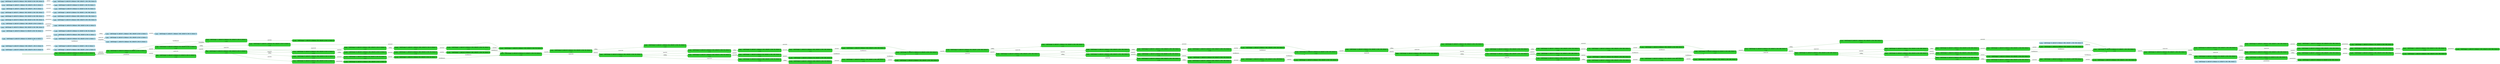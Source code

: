digraph g {

	rankdir="LR"

	__invisible__[shape="point", color="forestgreen"]
	c0q0[label=<<b>c<sub>0</sub>q<sub>0</sub> = AskChange=0, AskCof=0, Balance=0, CofLeft=6, Pot=0, Status=0</b><br/><br/><i>v=56</i>>, shape="box", style="rounded, filled", fillcolor="limegreen", color="forestgreen", penwidth=3] // Initial
	c3q3[label=<<b>c<sub>3</sub>q<sub>3</sub> = AskChange=0, AskCof=0, Balance=0, CofLeft=6, Pot=0, Status=1</b><br/><br/><i>v=56</i>>, shape="box", style="rounded, filled", fillcolor="limegreen", color="forestgreen"]
	c6q1[label=<<b>c<sub>6</sub>q<sub>1</sub> = AskChange=0, AskCof=0, Balance=0, CofLeft=6, Pot=0, Status=2</b><br/><br/><i>v=56</i>>, shape="box", style="rounded, filled", fillcolor="limegreen", color="forestgreen"]
	c9q2[label=<<b>c<sub>9</sub>q<sub>2</sub> = AskChange=0, AskCof=0, Balance=100, CofLeft=6, Pot=0, Status=1</b><br/><br/><i>v=55</i>>, shape="box", style="rounded, filled", fillcolor="limegreen", color="forestgreen"]
	c21q1[label=<<b>c<sub>21</sub>q<sub>1</sub> = AskChange=0, AskCof=0, Balance=100, CofLeft=6, Pot=0, Status=2</b><br/><br/><i>v=56</i>>, shape="box", style="rounded, filled", fillcolor="limegreen", color="forestgreen"]
	c126q0[label=<<b>c<sub>126</sub>q<sub>0</sub> = AskChange=0, AskCof=0, Balance=100, CofLeft=6, Pot=0, Status=0</b>>, shape="box", style="rounded, filled", fillcolor="limegreen", color="forestgreen"]
	c106q2[label=<<b>c<sub>106</sub>q<sub>2</sub> = AskChange=0, AskCof=1, Balance=100, CofLeft=6, Pot=0, Status=1</b><br/><br/><i>v=54</i>>, shape="box", style="rounded, filled", fillcolor="limegreen", color="forestgreen"]
	c107q2[label=<<b>c<sub>107</sub>q<sub>2</sub> = AskChange=1, AskCof=0, Balance=50, CofLeft=5, Pot=50, Status=1</b><br/><br/><i>v=53</i>>, shape="box", style="rounded, filled", fillcolor="limegreen", color="forestgreen"]
	c127q1[label=<<b>c<sub>127</sub>q<sub>1</sub> = AskChange=1, AskCof=0, Balance=50, CofLeft=5, Pot=50, Status=2</b>>, shape="box", style="rounded, filled", fillcolor="limegreen", color="forestgreen"]
	c36q3[label=<<b>c<sub>36</sub>q<sub>3</sub> = AskChange=0, AskCof=0, Balance=0, CofLeft=5, Pot=50, Status=1</b><br/><br/><i>v=56</i>>, shape="box", style="rounded, filled", fillcolor="limegreen", color="forestgreen"]
	c44q2[label=<<b>c<sub>44</sub>q<sub>2</sub> = AskChange=0, AskCof=0, Balance=100, CofLeft=5, Pot=50, Status=1</b><br/><br/><i>v=54</i>>, shape="box", style="rounded, filled", fillcolor="limegreen", color="forestgreen"]
	c48q2[label=<<b>c<sub>48</sub>q<sub>2</sub> = AskChange=0, AskCof=1, Balance=100, CofLeft=5, Pot=50, Status=1</b><br/><br/><i>v=53</i>>, shape="box", style="rounded, filled", fillcolor="limegreen", color="forestgreen"]
	c54q2[label=<<b>c<sub>54</sub>q<sub>2</sub> = AskChange=1, AskCof=0, Balance=50, CofLeft=4, Pot=100, Status=1</b><br/><br/><i>v=52</i>>, shape="box", style="rounded, filled", fillcolor="limegreen", color="forestgreen"]
	c110q1[label=<<b>c<sub>110</sub>q<sub>1</sub> = AskChange=1, AskCof=0, Balance=50, CofLeft=4, Pot=100, Status=2</b>>, shape="box", style="rounded, filled", fillcolor="limegreen", color="forestgreen"]
	c55q3[label=<<b>c<sub>55</sub>q<sub>3</sub> = AskChange=0, AskCof=0, Balance=0, CofLeft=4, Pot=100, Status=1</b><br/><br/><i>v=53</i>>, shape="box", style="rounded, filled", fillcolor="limegreen", color="forestgreen"]
	c56q2[label=<<b>c<sub>56</sub>q<sub>2</sub> = AskChange=0, AskCof=0, Balance=100, CofLeft=4, Pot=100, Status=1</b><br/><br/><i>v=51</i>>, shape="box", style="rounded, filled", fillcolor="limegreen", color="forestgreen"]
	c60q2[label=<<b>c<sub>60</sub>q<sub>2</sub> = AskChange=0, AskCof=1, Balance=100, CofLeft=4, Pot=100, Status=1</b><br/><br/><i>v=50</i>>, shape="box", style="rounded, filled", fillcolor="limegreen", color="forestgreen"]
	c66q2[label=<<b>c<sub>66</sub>q<sub>2</sub> = AskChange=1, AskCof=0, Balance=50, CofLeft=3, Pot=150, Status=1</b><br/><br/><i>v=49</i>>, shape="box", style="rounded, filled", fillcolor="limegreen", color="forestgreen"]
	c113q1[label=<<b>c<sub>113</sub>q<sub>1</sub> = AskChange=1, AskCof=0, Balance=50, CofLeft=3, Pot=150, Status=2</b>>, shape="box", style="rounded, filled", fillcolor="limegreen", color="forestgreen"]
	c67q3[label=<<b>c<sub>67</sub>q<sub>3</sub> = AskChange=0, AskCof=0, Balance=0, CofLeft=3, Pot=150, Status=1</b><br/><br/><i>v=50</i>>, shape="box", style="rounded, filled", fillcolor="limegreen", color="forestgreen"]
	c68q2[label=<<b>c<sub>68</sub>q<sub>2</sub> = AskChange=0, AskCof=0, Balance=100, CofLeft=3, Pot=150, Status=1</b><br/><br/><i>v=48</i>>, shape="box", style="rounded, filled", fillcolor="limegreen", color="forestgreen"]
	c72q2[label=<<b>c<sub>72</sub>q<sub>2</sub> = AskChange=0, AskCof=1, Balance=100, CofLeft=3, Pot=150, Status=1</b><br/><br/><i>v=47</i>>, shape="box", style="rounded, filled", fillcolor="limegreen", color="forestgreen"]
	c78q2[label=<<b>c<sub>78</sub>q<sub>2</sub> = AskChange=1, AskCof=0, Balance=50, CofLeft=2, Pot=200, Status=1</b><br/><br/><i>v=46</i>>, shape="box", style="rounded, filled", fillcolor="limegreen", color="forestgreen"]
	c116q1[label=<<b>c<sub>116</sub>q<sub>1</sub> = AskChange=1, AskCof=0, Balance=50, CofLeft=2, Pot=200, Status=2</b>>, shape="box", style="rounded, filled", fillcolor="limegreen", color="forestgreen"]
	c79q3[label=<<b>c<sub>79</sub>q<sub>3</sub> = AskChange=0, AskCof=0, Balance=0, CofLeft=2, Pot=200, Status=1</b><br/><br/><i>v=47</i>>, shape="box", style="rounded, filled", fillcolor="limegreen", color="forestgreen"]
	c80q2[label=<<b>c<sub>80</sub>q<sub>2</sub> = AskChange=0, AskCof=0, Balance=100, CofLeft=2, Pot=200, Status=1</b><br/><br/><i>v=45</i>>, shape="box", style="rounded, filled", fillcolor="limegreen", color="forestgreen"]
	c84q2[label=<<b>c<sub>84</sub>q<sub>2</sub> = AskChange=0, AskCof=1, Balance=100, CofLeft=2, Pot=200, Status=1</b><br/><br/><i>v=44</i>>, shape="box", style="rounded, filled", fillcolor="limegreen", color="forestgreen"]
	c90q2[label=<<b>c<sub>90</sub>q<sub>2</sub> = AskChange=1, AskCof=0, Balance=50, CofLeft=1, Pot=250, Status=1</b><br/><br/><i>v=43</i>>, shape="box", style="rounded, filled", fillcolor="limegreen", color="forestgreen"]
	c119q1[label=<<b>c<sub>119</sub>q<sub>1</sub> = AskChange=1, AskCof=0, Balance=50, CofLeft=1, Pot=250, Status=2</b>>, shape="box", style="rounded, filled", fillcolor="limegreen", color="forestgreen"]
	c42q3[label=<<b>c<sub>42</sub>q<sub>3</sub> = AskChange=0, AskCof=0, Balance=0, CofLeft=1, Pot=250, Status=1</b><br/><br/><i>v=44</i>>, shape="box", style="rounded, filled", fillcolor="limegreen", color="forestgreen"]
	c91q2[label=<<b>c<sub>91</sub>q<sub>2</sub> = AskChange=0, AskCof=0, Balance=100, CofLeft=1, Pot=250, Status=1</b><br/><br/><i>v=42</i>>, shape="box", style="rounded, filled", fillcolor="limegreen", color="forestgreen"]
	c95q2[label=<<b>c<sub>95</sub>q<sub>2</sub> = AskChange=0, AskCof=1, Balance=100, CofLeft=1, Pot=250, Status=1</b><br/><br/><i>v=41</i>>, shape="box", style="rounded, filled", fillcolor="limegreen", color="forestgreen"]
	c101q1[label=<<b>c<sub>101</sub>q<sub>1</sub> = AskChange=1, AskCof=0, Balance=50, CofLeft=0, Pot=300, Status=2</b><br/><br/><i>v=40</i>>, shape="box", style="rounded, filled", fillcolor="limegreen", color="forestgreen"]
	c122q4[label=<<b>c<sub>122</sub>q<sub>4</sub> = AskChange=1, AskCof=0, Balance=50, CofLeft=0, Pot=300, Status=0</b>>, shape="box", style="rounded, filled", fillcolor="limegreen", color="forestgreen"]
	c96q2[label=<<b>c<sub>96</sub>q<sub>2</sub> = AskChange=0, AskCof=0, Balance=200, CofLeft=1, Pot=250, Status=1</b><br/><br/><i>v=40</i>>, shape="box", style="rounded, filled", fillcolor="limegreen", color="forestgreen"]
	c98q2[label=<<b>c<sub>98</sub>q<sub>2</sub> = AskChange=0, AskCof=1, Balance=200, CofLeft=1, Pot=250, Status=1</b><br/><br/><i>v=39</i>>, shape="box", style="rounded, filled", fillcolor="limegreen", color="forestgreen"]
	c99q1[label=<<b>c<sub>99</sub>q<sub>1</sub> = AskChange=1, AskCof=0, Balance=150, CofLeft=0, Pot=300, Status=2</b><br/><br/><i>v=38</i>>, shape="box", style="rounded, filled", fillcolor="limegreen", color="forestgreen"]
	c120q4[label=<<b>c<sub>120</sub>q<sub>4</sub> = AskChange=1, AskCof=0, Balance=150, CofLeft=0, Pot=300, Status=0</b>>, shape="box", style="rounded, filled", fillcolor="limegreen", color="forestgreen"]
	c94q2[label=<<b>c<sub>94</sub>q<sub>2</sub> = AskChange=0, AskCof=0, Balance=150, CofLeft=1, Pot=250, Status=1</b><br/><br/><i>v=41</i>>, shape="box", style="rounded, filled", fillcolor="limegreen", color="forestgreen"]
	c97q2[label=<<b>c<sub>97</sub>q<sub>2</sub> = AskChange=0, AskCof=1, Balance=150, CofLeft=1, Pot=250, Status=1</b><br/><br/><i>v=40</i>>, shape="box", style="rounded, filled", fillcolor="limegreen", color="forestgreen"]
	c100q1[label=<<b>c<sub>100</sub>q<sub>1</sub> = AskChange=1, AskCof=0, Balance=100, CofLeft=0, Pot=300, Status=2</b><br/><br/><i>v=39</i>>, shape="box", style="rounded, filled", fillcolor="limegreen", color="forestgreen"]
	c121q4[label=<<b>c<sub>121</sub>q<sub>4</sub> = AskChange=1, AskCof=0, Balance=100, CofLeft=0, Pot=300, Status=0</b>>, shape="box", style="rounded, filled", fillcolor="limegreen", color="forestgreen"]
	c92q2[label=<<b>c<sub>92</sub>q<sub>2</sub> = AskChange=0, AskCof=0, Balance=50, CofLeft=1, Pot=250, Status=1</b><br/><br/><i>v=43</i>>, shape="box", style="rounded, filled", fillcolor="limegreen", color="forestgreen"]
	c93q2[label=<<b>c<sub>93</sub>q<sub>2</sub> = AskChange=0, AskCof=1, Balance=50, CofLeft=1, Pot=250, Status=1</b><br/><br/><i>v=42</i>>, shape="box", style="rounded, filled", fillcolor="limegreen", color="forestgreen"]
	c8q1[label=<<b>c<sub>8</sub>q<sub>1</sub> = AskChange=0, AskCof=0, Balance=0, CofLeft=0, Pot=300, Status=2</b><br/><br/><i>v=41</i>>, shape="box", style="rounded, filled", fillcolor="limegreen", color="forestgreen"]
	c16q4[label=<<b>c<sub>16</sub>q<sub>4</sub> = AskChange=0, AskCof=0, Balance=0, CofLeft=0, Pot=300, Status=0</b>>, shape="box", style="rounded, filled", fillcolor="limegreen", color="forestgreen"]
	c85q2[label=<<b>c<sub>85</sub>q<sub>2</sub> = AskChange=0, AskCof=0, Balance=200, CofLeft=2, Pot=200, Status=1</b><br/><br/><i>v=43</i>>, shape="box", style="rounded, filled", fillcolor="limegreen", color="forestgreen"]
	c87q2[label=<<b>c<sub>87</sub>q<sub>2</sub> = AskChange=0, AskCof=1, Balance=200, CofLeft=2, Pot=200, Status=1</b><br/><br/><i>v=42</i>>, shape="box", style="rounded, filled", fillcolor="limegreen", color="forestgreen"]
	c88q2[label=<<b>c<sub>88</sub>q<sub>2</sub> = AskChange=1, AskCof=0, Balance=150, CofLeft=1, Pot=250, Status=1</b><br/><br/><i>v=41</i>>, shape="box", style="rounded, filled", fillcolor="limegreen", color="forestgreen"]
	c117q1[label=<<b>c<sub>117</sub>q<sub>1</sub> = AskChange=1, AskCof=0, Balance=150, CofLeft=1, Pot=250, Status=2</b>>, shape="box", style="rounded, filled", fillcolor="limegreen", color="forestgreen"]
	c83q2[label=<<b>c<sub>83</sub>q<sub>2</sub> = AskChange=0, AskCof=0, Balance=150, CofLeft=2, Pot=200, Status=1</b><br/><br/><i>v=44</i>>, shape="box", style="rounded, filled", fillcolor="limegreen", color="forestgreen"]
	c86q2[label=<<b>c<sub>86</sub>q<sub>2</sub> = AskChange=0, AskCof=1, Balance=150, CofLeft=2, Pot=200, Status=1</b><br/><br/><i>v=43</i>>, shape="box", style="rounded, filled", fillcolor="limegreen", color="forestgreen"]
	c89q2[label=<<b>c<sub>89</sub>q<sub>2</sub> = AskChange=1, AskCof=0, Balance=100, CofLeft=1, Pot=250, Status=1</b><br/><br/><i>v=42</i>>, shape="box", style="rounded, filled", fillcolor="limegreen", color="forestgreen"]
	c118q1[label=<<b>c<sub>118</sub>q<sub>1</sub> = AskChange=1, AskCof=0, Balance=100, CofLeft=1, Pot=250, Status=2</b>>, shape="box", style="rounded, filled", fillcolor="limegreen", color="forestgreen"]
	c81q2[label=<<b>c<sub>81</sub>q<sub>2</sub> = AskChange=0, AskCof=0, Balance=50, CofLeft=2, Pot=200, Status=1</b><br/><br/><i>v=46</i>>, shape="box", style="rounded, filled", fillcolor="limegreen", color="forestgreen"]
	c82q2[label=<<b>c<sub>82</sub>q<sub>2</sub> = AskChange=0, AskCof=1, Balance=50, CofLeft=2, Pot=200, Status=1</b><br/><br/><i>v=45</i>>, shape="box", style="rounded, filled", fillcolor="limegreen", color="forestgreen"]
	c73q2[label=<<b>c<sub>73</sub>q<sub>2</sub> = AskChange=0, AskCof=0, Balance=200, CofLeft=3, Pot=150, Status=1</b><br/><br/><i>v=46</i>>, shape="box", style="rounded, filled", fillcolor="limegreen", color="forestgreen"]
	c75q2[label=<<b>c<sub>75</sub>q<sub>2</sub> = AskChange=0, AskCof=1, Balance=200, CofLeft=3, Pot=150, Status=1</b><br/><br/><i>v=45</i>>, shape="box", style="rounded, filled", fillcolor="limegreen", color="forestgreen"]
	c76q2[label=<<b>c<sub>76</sub>q<sub>2</sub> = AskChange=1, AskCof=0, Balance=150, CofLeft=2, Pot=200, Status=1</b><br/><br/><i>v=44</i>>, shape="box", style="rounded, filled", fillcolor="limegreen", color="forestgreen"]
	c114q1[label=<<b>c<sub>114</sub>q<sub>1</sub> = AskChange=1, AskCof=0, Balance=150, CofLeft=2, Pot=200, Status=2</b>>, shape="box", style="rounded, filled", fillcolor="limegreen", color="forestgreen"]
	c71q2[label=<<b>c<sub>71</sub>q<sub>2</sub> = AskChange=0, AskCof=0, Balance=150, CofLeft=3, Pot=150, Status=1</b><br/><br/><i>v=47</i>>, shape="box", style="rounded, filled", fillcolor="limegreen", color="forestgreen"]
	c74q2[label=<<b>c<sub>74</sub>q<sub>2</sub> = AskChange=0, AskCof=1, Balance=150, CofLeft=3, Pot=150, Status=1</b><br/><br/><i>v=46</i>>, shape="box", style="rounded, filled", fillcolor="limegreen", color="forestgreen"]
	c77q2[label=<<b>c<sub>77</sub>q<sub>2</sub> = AskChange=1, AskCof=0, Balance=100, CofLeft=2, Pot=200, Status=1</b><br/><br/><i>v=45</i>>, shape="box", style="rounded, filled", fillcolor="limegreen", color="forestgreen"]
	c115q1[label=<<b>c<sub>115</sub>q<sub>1</sub> = AskChange=1, AskCof=0, Balance=100, CofLeft=2, Pot=200, Status=2</b>>, shape="box", style="rounded, filled", fillcolor="limegreen", color="forestgreen"]
	c69q2[label=<<b>c<sub>69</sub>q<sub>2</sub> = AskChange=0, AskCof=0, Balance=50, CofLeft=3, Pot=150, Status=1</b><br/><br/><i>v=49</i>>, shape="box", style="rounded, filled", fillcolor="limegreen", color="forestgreen"]
	c70q2[label=<<b>c<sub>70</sub>q<sub>2</sub> = AskChange=0, AskCof=1, Balance=50, CofLeft=3, Pot=150, Status=1</b><br/><br/><i>v=48</i>>, shape="box", style="rounded, filled", fillcolor="limegreen", color="forestgreen"]
	c61q2[label=<<b>c<sub>61</sub>q<sub>2</sub> = AskChange=0, AskCof=0, Balance=200, CofLeft=4, Pot=100, Status=1</b><br/><br/><i>v=49</i>>, shape="box", style="rounded, filled", fillcolor="limegreen", color="forestgreen"]
	c63q2[label=<<b>c<sub>63</sub>q<sub>2</sub> = AskChange=0, AskCof=1, Balance=200, CofLeft=4, Pot=100, Status=1</b><br/><br/><i>v=48</i>>, shape="box", style="rounded, filled", fillcolor="limegreen", color="forestgreen"]
	c64q2[label=<<b>c<sub>64</sub>q<sub>2</sub> = AskChange=1, AskCof=0, Balance=150, CofLeft=3, Pot=150, Status=1</b><br/><br/><i>v=47</i>>, shape="box", style="rounded, filled", fillcolor="limegreen", color="forestgreen"]
	c111q1[label=<<b>c<sub>111</sub>q<sub>1</sub> = AskChange=1, AskCof=0, Balance=150, CofLeft=3, Pot=150, Status=2</b>>, shape="box", style="rounded, filled", fillcolor="limegreen", color="forestgreen"]
	c59q2[label=<<b>c<sub>59</sub>q<sub>2</sub> = AskChange=0, AskCof=0, Balance=150, CofLeft=4, Pot=100, Status=1</b><br/><br/><i>v=50</i>>, shape="box", style="rounded, filled", fillcolor="limegreen", color="forestgreen"]
	c62q2[label=<<b>c<sub>62</sub>q<sub>2</sub> = AskChange=0, AskCof=1, Balance=150, CofLeft=4, Pot=100, Status=1</b><br/><br/><i>v=49</i>>, shape="box", style="rounded, filled", fillcolor="limegreen", color="forestgreen"]
	c65q2[label=<<b>c<sub>65</sub>q<sub>2</sub> = AskChange=1, AskCof=0, Balance=100, CofLeft=3, Pot=150, Status=1</b><br/><br/><i>v=48</i>>, shape="box", style="rounded, filled", fillcolor="limegreen", color="forestgreen"]
	c112q1[label=<<b>c<sub>112</sub>q<sub>1</sub> = AskChange=1, AskCof=0, Balance=100, CofLeft=3, Pot=150, Status=2</b>>, shape="box", style="rounded, filled", fillcolor="limegreen", color="forestgreen"]
	c57q2[label=<<b>c<sub>57</sub>q<sub>2</sub> = AskChange=0, AskCof=0, Balance=50, CofLeft=4, Pot=100, Status=1</b><br/><br/><i>v=52</i>>, shape="box", style="rounded, filled", fillcolor="limegreen", color="forestgreen"]
	c58q2[label=<<b>c<sub>58</sub>q<sub>2</sub> = AskChange=0, AskCof=1, Balance=50, CofLeft=4, Pot=100, Status=1</b><br/><br/><i>v=51</i>>, shape="box", style="rounded, filled", fillcolor="limegreen", color="forestgreen"]
	c49q2[label=<<b>c<sub>49</sub>q<sub>2</sub> = AskChange=0, AskCof=0, Balance=200, CofLeft=5, Pot=50, Status=1</b><br/><br/><i>v=52</i>>, shape="box", style="rounded, filled", fillcolor="limegreen", color="forestgreen"]
	c51q2[label=<<b>c<sub>51</sub>q<sub>2</sub> = AskChange=0, AskCof=1, Balance=200, CofLeft=5, Pot=50, Status=1</b><br/><br/><i>v=51</i>>, shape="box", style="rounded, filled", fillcolor="limegreen", color="forestgreen"]
	c52q2[label=<<b>c<sub>52</sub>q<sub>2</sub> = AskChange=1, AskCof=0, Balance=150, CofLeft=4, Pot=100, Status=1</b><br/><br/><i>v=50</i>>, shape="box", style="rounded, filled", fillcolor="limegreen", color="forestgreen"]
	c108q1[label=<<b>c<sub>108</sub>q<sub>1</sub> = AskChange=1, AskCof=0, Balance=150, CofLeft=4, Pot=100, Status=2</b>>, shape="box", style="rounded, filled", fillcolor="limegreen", color="forestgreen"]
	c47q2[label=<<b>c<sub>47</sub>q<sub>2</sub> = AskChange=0, AskCof=0, Balance=150, CofLeft=5, Pot=50, Status=1</b><br/><br/><i>v=53</i>>, shape="box", style="rounded, filled", fillcolor="limegreen", color="forestgreen"]
	c50q2[label=<<b>c<sub>50</sub>q<sub>2</sub> = AskChange=0, AskCof=1, Balance=150, CofLeft=5, Pot=50, Status=1</b><br/><br/><i>v=52</i>>, shape="box", style="rounded, filled", fillcolor="limegreen", color="forestgreen"]
	c53q2[label=<<b>c<sub>53</sub>q<sub>2</sub> = AskChange=1, AskCof=0, Balance=100, CofLeft=4, Pot=100, Status=1</b><br/><br/><i>v=51</i>>, shape="box", style="rounded, filled", fillcolor="limegreen", color="forestgreen"]
	c109q1[label=<<b>c<sub>109</sub>q<sub>1</sub> = AskChange=1, AskCof=0, Balance=100, CofLeft=4, Pot=100, Status=2</b>>, shape="box", style="rounded, filled", fillcolor="limegreen", color="forestgreen"]
	c45q2[label=<<b>c<sub>45</sub>q<sub>2</sub> = AskChange=0, AskCof=0, Balance=50, CofLeft=5, Pot=50, Status=1</b><br/><br/><i>v=55</i>>, shape="box", style="rounded, filled", fillcolor="limegreen", color="forestgreen"]
	c46q2[label=<<b>c<sub>46</sub>q<sub>2</sub> = AskChange=0, AskCof=1, Balance=50, CofLeft=5, Pot=50, Status=1</b><br/><br/><i>v=54</i>>, shape="box", style="rounded, filled", fillcolor="limegreen", color="forestgreen"]
	c29q2[label=<<b>c<sub>29</sub>q<sub>2</sub> = AskChange=0, AskCof=0, Balance=200, CofLeft=6, Pot=0, Status=1</b><br/><br/><i>v=56</i>>, shape="box", style="rounded, filled", fillcolor="limegreen", color="forestgreen"]
	c102q2[label=<<b>c<sub>102</sub>q<sub>2</sub> = AskChange=0, AskCof=1, Balance=200, CofLeft=6, Pot=0, Status=1</b><br/><br/><i>v=55</i>>, shape="box", style="rounded, filled", fillcolor="limegreen", color="forestgreen"]
	c103q2[label=<<b>c<sub>103</sub>q<sub>2</sub> = AskChange=1, AskCof=0, Balance=150, CofLeft=5, Pot=50, Status=1</b><br/><br/><i>v=54</i>>, shape="box", style="rounded, filled", fillcolor="limegreen", color="forestgreen"]
	c123q1[label=<<b>c<sub>123</sub>q<sub>1</sub> = AskChange=1, AskCof=0, Balance=150, CofLeft=5, Pot=50, Status=2</b>>, shape="box", style="rounded, filled", fillcolor="limegreen", color="forestgreen"]
	c27q2[label=<<b>c<sub>27</sub>q<sub>2</sub> = AskChange=0, AskCof=0, Balance=150, CofLeft=6, Pot=0, Status=1</b><br/><br/><i>v=56</i>>, shape="box", style="rounded, filled", fillcolor="limegreen", color="forestgreen"]
	c104q2[label=<<b>c<sub>104</sub>q<sub>2</sub> = AskChange=0, AskCof=1, Balance=150, CofLeft=6, Pot=0, Status=1</b><br/><br/><i>v=55</i>>, shape="box", style="rounded, filled", fillcolor="limegreen", color="forestgreen"]
	c105q2[label=<<b>c<sub>105</sub>q<sub>2</sub> = AskChange=1, AskCof=0, Balance=100, CofLeft=5, Pot=50, Status=1</b><br/><br/><i>v=54</i>>, shape="box", style="rounded, filled", fillcolor="limegreen", color="forestgreen"]
	c124q1[label=<<b>c<sub>124</sub>q<sub>1</sub> = AskChange=1, AskCof=0, Balance=100, CofLeft=5, Pot=50, Status=2</b>>, shape="box", style="rounded, filled", fillcolor="limegreen", color="forestgreen"]
	c12q2[label=<<b>c<sub>12</sub>q<sub>2</sub> = AskChange=0, AskCof=0, Balance=50, CofLeft=6, Pot=0, Status=1</b><br/><br/><i>v=56</i>>, shape="box", style="rounded, filled", fillcolor="limegreen", color="forestgreen"]
	c25q2[label=<<b>c<sub>25</sub>q<sub>2</sub> = AskChange=1, AskCof=0, Balance=50, CofLeft=6, Pot=0, Status=1</b><br/><br/><i>v=56</i>>, shape="box", style="rounded, filled", fillcolor="limegreen", color="forestgreen"]
	c125q1[label=<<b>c<sub>125</sub>q<sub>1</sub> = AskChange=1, AskCof=0, Balance=50, CofLeft=6, Pot=0, Status=2</b>>, shape="box", style="rounded, filled", fillcolor="limegreen", color="forestgreen"]
	c26q2[label=<<b>c<sub>26</sub>q<sub>2</sub> = AskChange=0, AskCof=1, Balance=50, CofLeft=6, Pot=0, Status=1</b><br/><br/><i>v=56</i>>, shape="box", style="rounded, filled", fillcolor="limegreen", color="forestgreen"]
	c1q0[label=<<b>c<sub>1</sub>q<sub>0</sub> = AskChange=1, AskCof=0, Balance=200, CofLeft=0, Pot=0, Status=0</b>>, shape="box", style="rounded, filled, dashed", fillcolor="lightblue2", color="deepskyblue4"]
	c2q0[label=<<b>c<sub>2</sub>q<sub>0</sub> = AskChange=1, AskCof=0, Balance=200, CofLeft=1, Pot=0, Status=0</b>>, shape="box", style="rounded, filled, dashed", fillcolor="lightblue2", color="deepskyblue4"]
	c4q0[label=<<b>c<sub>4</sub>q<sub>0</sub> = AskChange=0, AskCof=0, Balance=100, CofLeft=1, Pot=0, Status=0</b>>, shape="box", style="rounded, filled, dashed", fillcolor="lightblue2", color="deepskyblue4"]
	c5q3[label=<<b>c<sub>5</sub>q<sub>3</sub> = AskChange=0, AskCof=0, Balance=0, CofLeft=1, Pot=0, Status=1</b>>, shape="box", style="rounded, filled, dashed", fillcolor="lightblue2", color="deepskyblue4"]
	c7q3[label=<<b>c<sub>7</sub>q<sub>3</sub> = AskChange=0, AskCof=0, Balance=0, CofLeft=0, Pot=300, Status=1</b>>, shape="box", style="rounded, filled, dashed", fillcolor="lightblue2", color="deepskyblue4"]
	c10q3[label=<<b>c<sub>10</sub>q<sub>3</sub> = AskChange=0, AskCof=0, Balance=0, CofLeft=0, Pot=0, Status=1</b>>, shape="box", style="rounded, filled, dashed", fillcolor="lightblue2", color="deepskyblue4"]
	c11q2[label=<<b>c<sub>11</sub>q<sub>2</sub> = AskChange=0, AskCof=0, Balance=100, CofLeft=0, Pot=0, Status=1</b>>, shape="box", style="rounded, filled, dashed", fillcolor="lightblue2", color="deepskyblue4"]
	c13q2[label=<<b>c<sub>13</sub>q<sub>2</sub> = AskChange=0, AskCof=0, Balance=50, CofLeft=0, Pot=0, Status=1</b>>, shape="box", style="rounded, filled, dashed", fillcolor="lightblue2", color="deepskyblue4"]
	c14q3[label=<<b>c<sub>14</sub>q<sub>3</sub> = AskChange=0, AskCof=0, Balance=0, CofLeft=0, Pot=50, Status=1</b>>, shape="box", style="rounded, filled, dashed", fillcolor="lightblue2", color="deepskyblue4"]
	c15q0[label=<<b>c<sub>15</sub>q<sub>0</sub> = AskChange=0, AskCof=0, Balance=0, CofLeft=0, Pot=50, Status=0</b>>, shape="box", style="rounded, filled, dashed", fillcolor="lightblue2", color="deepskyblue4"]
	c17q1[label=<<b>c<sub>17</sub>q<sub>1</sub> = AskChange=0, AskCof=0, Balance=100, CofLeft=0, Pot=0, Status=2</b>>, shape="box", style="rounded, filled, dashed", fillcolor="lightblue2", color="deepskyblue4"]
	c18q0[label=<<b>c<sub>18</sub>q<sub>0</sub> = AskChange=0, AskCof=0, Balance=100, CofLeft=0, Pot=0, Status=0</b>>, shape="box", style="rounded, filled, dashed", fillcolor="lightblue2", color="deepskyblue4"]
	c19q1[label=<<b>c<sub>19</sub>q<sub>1</sub> = AskChange=0, AskCof=0, Balance=200, CofLeft=0, Pot=250, Status=2</b>>, shape="box", style="rounded, filled, dashed", fillcolor="lightblue2", color="deepskyblue4"]
	c20q4[label=<<b>c<sub>20</sub>q<sub>4</sub> = AskChange=0, AskCof=0, Balance=200, CofLeft=0, Pot=250, Status=0</b>>, shape="box", style="rounded, filled, dashed", fillcolor="lightblue2", color="deepskyblue4"]
	c22q2[label=<<b>c<sub>22</sub>q<sub>2</sub> = AskChange=0, AskCof=1, Balance=100, CofLeft=0, Pot=0, Status=1</b>>, shape="box", style="rounded, filled, dashed", fillcolor="lightblue2", color="deepskyblue4"]
	c23q1[label=<<b>c<sub>23</sub>q<sub>1</sub> = AskChange=0, AskCof=1, Balance=100, CofLeft=0, Pot=0, Status=2</b>>, shape="box", style="rounded, filled, dashed", fillcolor="lightblue2", color="deepskyblue4"]
	c24q2[label=<<b>c<sub>24</sub>q<sub>2</sub> = AskChange=1, AskCof=0, Balance=50, CofLeft=0, Pot=0, Status=1</b>>, shape="box", style="rounded, filled, dashed", fillcolor="lightblue2", color="deepskyblue4"]
	c28q2[label=<<b>c<sub>28</sub>q<sub>2</sub> = AskChange=0, AskCof=0, Balance=150, CofLeft=0, Pot=0, Status=1</b>>, shape="box", style="rounded, filled, dashed", fillcolor="lightblue2", color="deepskyblue4"]
	c30q2[label=<<b>c<sub>30</sub>q<sub>2</sub> = AskChange=0, AskCof=0, Balance=150, CofLeft=0, Pot=300, Status=1</b>>, shape="box", style="rounded, filled, dashed", fillcolor="lightblue2", color="deepskyblue4"]
	c31q2[label=<<b>c<sub>31</sub>q<sub>2</sub> = AskChange=0, AskCof=0, Balance=200, CofLeft=0, Pot=300, Status=1</b>>, shape="box", style="rounded, filled, dashed", fillcolor="lightblue2", color="deepskyblue4"]
	c32q2[label=<<b>c<sub>32</sub>q<sub>2</sub> = AskChange=0, AskCof=1, Balance=100, CofLeft=2, Pot=250, Status=1</b>>, shape="box", style="rounded, filled, dashed", fillcolor="lightblue2", color="deepskyblue4"]
	c33q2[label=<<b>c<sub>33</sub>q<sub>2</sub> = AskChange=1, AskCof=0, Balance=50, CofLeft=1, Pot=300, Status=1</b>>, shape="box", style="rounded, filled, dashed", fillcolor="lightblue2", color="deepskyblue4"]
	c34q2[label=<<b>c<sub>34</sub>q<sub>2</sub> = AskChange=0, AskCof=1, Balance=50, CofLeft=1, Pot=0, Status=1</b>>, shape="box", style="rounded, filled, dashed", fillcolor="lightblue2", color="deepskyblue4"]
	c35q1[label=<<b>c<sub>35</sub>q<sub>1</sub> = AskChange=0, AskCof=0, Balance=0, CofLeft=0, Pot=50, Status=2</b>>, shape="box", style="rounded, filled, dashed", fillcolor="lightblue2", color="deepskyblue4"]
	c37q2[label=<<b>c<sub>37</sub>q<sub>2</sub> = AskChange=0, AskCof=1, Balance=50, CofLeft=2, Pot=0, Status=1</b>>, shape="box", style="rounded, filled, dashed", fillcolor="lightblue2", color="deepskyblue4"]
	c38q3[label=<<b>c<sub>38</sub>q<sub>3</sub> = AskChange=0, AskCof=0, Balance=0, CofLeft=1, Pot=50, Status=1</b>>, shape="box", style="rounded, filled, dashed", fillcolor="lightblue2", color="deepskyblue4"]
	c39q4[label=<<b>c<sub>39</sub>q<sub>4</sub> = AskChange=0, AskCof=0, Balance=100, CofLeft=0, Pot=250, Status=0</b>>, shape="box", style="rounded, filled, dashed", fillcolor="lightblue2", color="deepskyblue4"]
	c40q4[label=<<b>c<sub>40</sub>q<sub>4</sub> = AskChange=0, AskCof=0, Balance=100, CofLeft=1, Pot=250, Status=0</b>>, shape="box", style="rounded, filled, dashed", fillcolor="lightblue2", color="deepskyblue4"]
	c41q4[label=<<b>c<sub>41</sub>q<sub>4</sub> = AskChange=0, AskCof=0, Balance=200, CofLeft=1, Pot=250, Status=0</b>>, shape="box", style="rounded, filled, dashed", fillcolor="lightblue2", color="deepskyblue4"]
	c43q4[label=<<b>c<sub>43</sub>q<sub>4</sub> = AskChange=0, AskCof=0, Balance=100, CofLeft=0, Pot=300, Status=0</b>>, shape="box", style="rounded, filled, dashed", fillcolor="lightblue2", color="deepskyblue4"]

	__invisible__ -> c0q0[penwidth=3, color="forestgreen"]
	c0q0 -> c3q3[label=<powerUp>, color="forestgreen"]
	c3q3 -> c6q1[label=<autoOut>, color="forestgreen"]
	c6q1 -> c0q0[label=<powerDown>, color="forestgreen"]
	c3q3 -> c9q2[label=<insert100>, color="forestgreen"]
	c9q2 -> c21q1[label=<autoOut>, color="forestgreen"]
	c21q1 -> c126q0[label=<powerDown>, color="forestgreen"]
	c9q2 -> c106q2[label=<cofReq>, color="forestgreen"]
	c106q2 -> c107q2[label=<serveCof>, color="forestgreen"]
	c107q2 -> c127q1[label=<autoOut>, color="forestgreen"]
	c107q2 -> c36q3[label=<backBalance>, color="forestgreen"]
	c36q3 -> c44q2[label=<insert100>, color="forestgreen"]
	c44q2 -> c48q2[label=<cofReq>, color="forestgreen"]
	c48q2 -> c54q2[label=<serveCof>, color="forestgreen"]
	c54q2 -> c110q1[label=<autoOut>, color="forestgreen"]
	c54q2 -> c55q3[label=<backBalance>, color="forestgreen"]
	c55q3 -> c56q2[label=<insert100>, color="forestgreen"]
	c56q2 -> c60q2[label=<cofReq>, color="forestgreen"]
	c60q2 -> c66q2[label=<serveCof>, color="forestgreen"]
	c66q2 -> c113q1[label=<autoOut>, color="forestgreen"]
	c66q2 -> c67q3[label=<backBalance>, color="forestgreen"]
	c67q3 -> c68q2[label=<insert100>, color="forestgreen"]
	c68q2 -> c72q2[label=<cofReq>, color="forestgreen"]
	c72q2 -> c78q2[label=<serveCof>, color="forestgreen"]
	c78q2 -> c116q1[label=<autoOut>, color="forestgreen"]
	c78q2 -> c79q3[label=<backBalance>, color="forestgreen"]
	c79q3 -> c80q2[label=<insert100>, color="forestgreen"]
	c80q2 -> c84q2[label=<cofReq>, color="forestgreen"]
	c84q2 -> c90q2[label=<serveCof>, color="forestgreen"]
	c90q2 -> c119q1[label=<autoOut>, color="forestgreen"]
	c90q2 -> c42q3[label=<backBalance>, color="forestgreen"]
	c42q3 -> c91q2[label=<insert100>, color="forestgreen"]
	c91q2 -> c95q2[label=<cofReq>, color="forestgreen"]
	c95q2 -> c101q1[label=<serveCof>, color="forestgreen"]
	c101q1 -> c122q4[label=<powerDown>, color="forestgreen"]
	c91q2 -> c96q2[label=<insert100>, color="forestgreen"]
	c96q2 -> c98q2[label=<cofReq>, color="forestgreen"]
	c98q2 -> c99q1[label=<serveCof>, color="forestgreen"]
	c99q1 -> c120q4[label=<powerDown>, color="forestgreen"]
	c91q2 -> c94q2[label=<insert50>, color="forestgreen"]
	c94q2 -> c97q2[label=<cofReq>, color="forestgreen"]
	c97q2 -> c100q1[label=<serveCof>, color="forestgreen"]
	c100q1 -> c121q4[label=<powerDown>, color="forestgreen"]
	c94q2 -> c96q2[label=<insert50>, color="forestgreen"]
	c42q3 -> c92q2[label=<insert50>, color="forestgreen"]
	c92q2 -> c93q2[label=<cofReq>, color="forestgreen"]
	c93q2 -> c8q1[label=<serveCof>, color="forestgreen"]
	c8q1 -> c16q4[label=<powerDown>, color="forestgreen"]
	c92q2 -> c94q2[label=<insert100>, color="forestgreen"]
	c92q2 -> c91q2[label=<insert50>, color="forestgreen"]
	c80q2 -> c85q2[label=<insert100>, color="forestgreen"]
	c85q2 -> c87q2[label=<cofReq>, color="forestgreen"]
	c87q2 -> c88q2[label=<serveCof>, color="forestgreen"]
	c88q2 -> c117q1[label=<autoOut>, color="forestgreen"]
	c88q2 -> c42q3[label=<backBalance>, color="forestgreen"]
	c80q2 -> c83q2[label=<insert50>, color="forestgreen"]
	c83q2 -> c86q2[label=<cofReq>, color="forestgreen"]
	c86q2 -> c89q2[label=<serveCof>, color="forestgreen"]
	c89q2 -> c118q1[label=<autoOut>, color="forestgreen"]
	c89q2 -> c42q3[label=<backBalance>, color="forestgreen"]
	c83q2 -> c85q2[label=<insert50>, color="forestgreen"]
	c79q3 -> c81q2[label=<insert50>, color="forestgreen"]
	c81q2 -> c82q2[label=<cofReq>, color="forestgreen"]
	c82q2 -> c42q3[label=<serveCof>, color="forestgreen"]
	c81q2 -> c83q2[label=<insert100>, color="forestgreen"]
	c81q2 -> c80q2[label=<insert50>, color="forestgreen"]
	c68q2 -> c73q2[label=<insert100>, color="forestgreen"]
	c73q2 -> c75q2[label=<cofReq>, color="forestgreen"]
	c75q2 -> c76q2[label=<serveCof>, color="forestgreen"]
	c76q2 -> c114q1[label=<autoOut>, color="forestgreen"]
	c76q2 -> c79q3[label=<backBalance>, color="forestgreen"]
	c68q2 -> c71q2[label=<insert50>, color="forestgreen"]
	c71q2 -> c74q2[label=<cofReq>, color="forestgreen"]
	c74q2 -> c77q2[label=<serveCof>, color="forestgreen"]
	c77q2 -> c115q1[label=<autoOut>, color="forestgreen"]
	c77q2 -> c79q3[label=<backBalance>, color="forestgreen"]
	c71q2 -> c73q2[label=<insert50>, color="forestgreen"]
	c67q3 -> c69q2[label=<insert50>, color="forestgreen"]
	c69q2 -> c70q2[label=<cofReq>, color="forestgreen"]
	c70q2 -> c79q3[label=<serveCof>, color="forestgreen"]
	c69q2 -> c71q2[label=<insert100>, color="forestgreen"]
	c69q2 -> c68q2[label=<insert50>, color="forestgreen"]
	c56q2 -> c61q2[label=<insert100>, color="forestgreen"]
	c61q2 -> c63q2[label=<cofReq>, color="forestgreen"]
	c63q2 -> c64q2[label=<serveCof>, color="forestgreen"]
	c64q2 -> c111q1[label=<autoOut>, color="forestgreen"]
	c64q2 -> c67q3[label=<backBalance>, color="forestgreen"]
	c56q2 -> c59q2[label=<insert50>, color="forestgreen"]
	c59q2 -> c62q2[label=<cofReq>, color="forestgreen"]
	c62q2 -> c65q2[label=<serveCof>, color="forestgreen"]
	c65q2 -> c112q1[label=<autoOut>, color="forestgreen"]
	c65q2 -> c67q3[label=<backBalance>, color="forestgreen"]
	c59q2 -> c61q2[label=<insert50>, color="forestgreen"]
	c55q3 -> c57q2[label=<insert50>, color="forestgreen"]
	c57q2 -> c58q2[label=<cofReq>, color="forestgreen"]
	c58q2 -> c67q3[label=<serveCof>, color="forestgreen"]
	c57q2 -> c59q2[label=<insert100>, color="forestgreen"]
	c57q2 -> c56q2[label=<insert50>, color="forestgreen"]
	c44q2 -> c49q2[label=<insert100>, color="forestgreen"]
	c49q2 -> c51q2[label=<cofReq>, color="forestgreen"]
	c51q2 -> c52q2[label=<serveCof>, color="forestgreen"]
	c52q2 -> c108q1[label=<autoOut>, color="forestgreen"]
	c52q2 -> c55q3[label=<backBalance>, color="forestgreen"]
	c44q2 -> c47q2[label=<insert50>, color="forestgreen"]
	c47q2 -> c50q2[label=<cofReq>, color="forestgreen"]
	c50q2 -> c53q2[label=<serveCof>, color="forestgreen"]
	c53q2 -> c109q1[label=<autoOut>, color="forestgreen"]
	c53q2 -> c55q3[label=<backBalance>, color="forestgreen"]
	c47q2 -> c49q2[label=<insert50>, color="forestgreen"]
	c36q3 -> c45q2[label=<insert50>, color="forestgreen"]
	c45q2 -> c46q2[label=<cofReq>, color="forestgreen"]
	c46q2 -> c55q3[label=<serveCof>, color="forestgreen"]
	c45q2 -> c47q2[label=<insert100>, color="forestgreen"]
	c45q2 -> c44q2[label=<insert50>, color="forestgreen"]
	c9q2 -> c29q2[label=<insert100>, color="forestgreen"]
	c29q2 -> c102q2[label=<cofReq>, color="forestgreen"]
	c102q2 -> c103q2[label=<serveCof>, color="forestgreen"]
	c103q2 -> c123q1[label=<autoOut>, color="forestgreen"]
	c103q2 -> c36q3[label=<backBalance>, color="forestgreen"]
	c9q2 -> c27q2[label=<insert50>, color="forestgreen"]
	c27q2 -> c29q2[label=<insert50>, color="forestgreen"]
	c27q2 -> c104q2[label=<cofReq>, color="forestgreen"]
	c104q2 -> c105q2[label=<serveCof>, color="forestgreen"]
	c105q2 -> c124q1[label=<autoOut>, color="forestgreen"]
	c105q2 -> c36q3[label=<backBalance>, color="forestgreen"]
	c3q3 -> c12q2[label=<insert50>, color="forestgreen"]
	c12q2 -> c25q2[label=<changeReq>, color="forestgreen"]
	c25q2 -> c125q1[label=<autoOut>, color="forestgreen"]
	c25q2 -> c3q3[label=<backBalance>, color="forestgreen"]
	c12q2 -> c26q2[label=<cofReq>, color="forestgreen"]
	c26q2 -> c36q3[label=<serveCof>, color="forestgreen"]
	c12q2 -> c27q2[label=<insert100>, color="forestgreen"]
	c12q2 -> c9q2[label=<insert50>, color="forestgreen"]
	c3q3 -> c0q0[label=<powerDown>, color="forestgreen"]
	c1q0 -> c2q0[label=<addCof>, color="deepskyblue4", style="dashed"]
	c4q0 -> c5q3[label=<powerUp>, color="deepskyblue4", style="dashed"]
	c7q3 -> c8q1[label=<autoOut>, color="deepskyblue4", style="dashed"]
	c10q3 -> c11q2[label=<insert100>, color="deepskyblue4", style="dashed"]
	c10q3 -> c13q2[label=<insert50>, color="deepskyblue4", style="dashed"]
	c14q3 -> c15q0[label=<powerDown>, color="deepskyblue4", style="dashed"]
	c7q3 -> c16q4[label=<powerDown>, color="deepskyblue4", style="dashed"]
	c17q1 -> c18q0[label=<powerDown>, color="deepskyblue4", style="dashed"]
	c19q1 -> c20q4[label=<powerDown>, color="deepskyblue4", style="dashed"]
	c22q2 -> c23q1[label=<autoOut>, color="deepskyblue4", style="dashed"]
	c24q2 -> c10q3[label=<backBalance>, color="deepskyblue4", style="dashed"]
	c13q2 -> c24q2[label=<changeReq>, color="deepskyblue4", style="dashed"]
	c11q2 -> c22q2[label=<cofReq>, color="deepskyblue4", style="dashed"]
	c13q2 -> c28q2[label=<insert100>, color="deepskyblue4", style="dashed"]
	c30q2 -> c31q2[label=<insert50>, color="deepskyblue4", style="dashed"]
	c32q2 -> c33q2[label=<serveCof>, color="deepskyblue4", style="dashed"]
	c34q2 -> c35q1[label=<serveCof>, color="deepskyblue4", style="dashed"]
	c37q2 -> c38q3[label=<serveCof>, color="deepskyblue4", style="dashed"]
	c39q4 -> c40q4[label=<addCof>, color="deepskyblue4", style="dashed"]
	c41q4 -> c42q3[label=<powerUp>, color="deepskyblue4", style="dashed"]
	c43q4 -> c18q0[label=<takePot>, color="deepskyblue4", style="dashed"]

}

